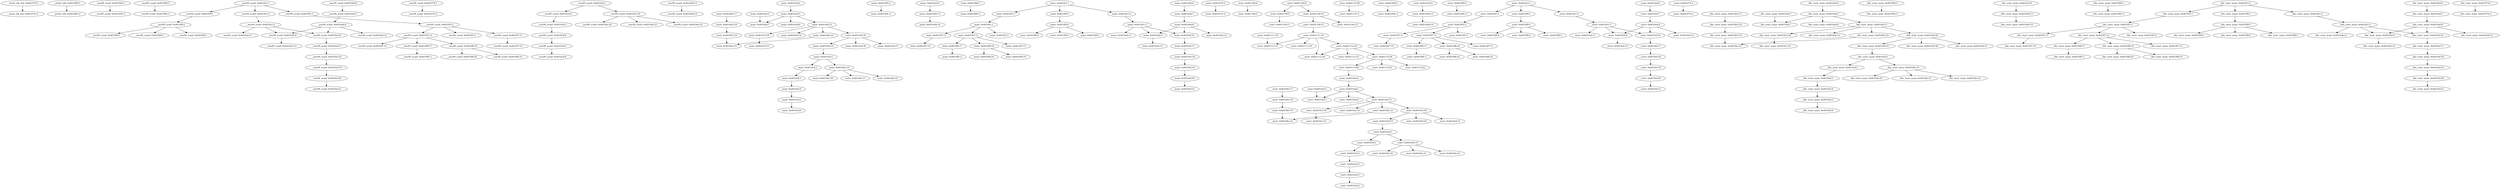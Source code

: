 strict digraph {
__stack_chk_fail_401074_3 [label="__stack_chk_fail: 0x401074:3"];
"__stack_chk_fail_401074_-2" [label="__stack_chk_fail: 0x401074:-2"];
__printf_chk_401084_3 [label="__printf_chk: 0x401084:3"];
"__printf_chk_401084_-2" [label="__printf_chk: 0x401084:-2"];
__isoc99_scanf_401094_3 [label="__isoc99_scanf: 0x401094:3"];
"__isoc99_scanf_401094_-2" [label="__isoc99_scanf: 0x401094:-2"];
__isoc99_scanf_401084_3 [label="__isoc99_scanf: 0x401084:3"];
"__isoc99_scanf_401084_-2" [label="__isoc99_scanf: 0x401084:-2"];
__isoc99_scanf_4010f9_1 [label="__isoc99_scanf: 0x4010f9:1"];
__isoc99_scanf_4010f9_2 [label="__isoc99_scanf: 0x4010f9:2"];
__isoc99_scanf_4010f9_3 [label="__isoc99_scanf: 0x4010f9:3"];
__isoc99_scanf_4010f9_4 [label="__isoc99_scanf: 0x4010f9:4"];
__isoc99_scanf_4010f9_5 [label="__isoc99_scanf: 0x4010f9:5"];
__isoc99_scanf_401074_3 [label="__isoc99_scanf: 0x401074:3"];
"__isoc99_scanf_401074_-2" [label="__isoc99_scanf: 0x401074:-2"];
__isoc99_scanf_4010e1_1 [label="__isoc99_scanf: 0x4010e1:1"];
__isoc99_scanf_4010e1_2 [label="__isoc99_scanf: 0x4010e1:2"];
__isoc99_scanf_4010f1_1 [label="__isoc99_scanf: 0x4010f1:1"];
__isoc99_scanf_4010e1_3 [label="__isoc99_scanf: 0x4010e1:3"];
__isoc99_scanf_4010e6_9 [label="__isoc99_scanf: 0x4010e6:9"];
__isoc99_scanf_4010e6_11 [label="__isoc99_scanf: 0x4010e6:11"];
__isoc99_scanf_4010ef_16 [label="__isoc99_scanf: 0x4010ef:16"];
__isoc99_scanf_4010e6_6 [label="__isoc99_scanf: 0x4010e6:6"];
__isoc99_scanf_4010e6_7 [label="__isoc99_scanf: 0x4010e6:7"];
__isoc99_scanf_4010e6_8 [label="__isoc99_scanf: 0x4010e6:8"];
__isoc99_scanf_4010e6_12 [label="__isoc99_scanf: 0x4010e6:12"];
__isoc99_scanf_4010e6_13 [label="__isoc99_scanf: 0x4010e6:13"];
__isoc99_scanf_4010ef_17 [label="__isoc99_scanf: 0x4010ef:17"];
__isoc99_scanf_4010ef_18 [label="__isoc99_scanf: 0x4010ef:18"];
__isoc99_scanf_4010ef_19 [label="__isoc99_scanf: 0x4010ef:19"];
__isoc99_scanf_4010ef_20 [label="__isoc99_scanf: 0x4010ef:20"];
__isoc99_scanf_4010ef_21 [label="__isoc99_scanf: 0x4010ef:21"];
__isoc99_scanf_4010f1_2 [label="__isoc99_scanf: 0x4010f1:2"];
__isoc99_scanf_4010f1_3 [label="__isoc99_scanf: 0x4010f1:3"];
__isoc99_scanf_4010f7_11 [label="__isoc99_scanf: 0x4010f7:11"];
__isoc99_scanf_4010f7_12 [label="__isoc99_scanf: 0x4010f7:12"];
__isoc99_scanf_4010f7_14 [label="__isoc99_scanf: 0x4010f7:14"];
__isoc99_scanf_4010f7_13 [label="__isoc99_scanf: 0x4010f7:13"];
__isoc99_scanf_4010f8_17 [label="__isoc99_scanf: 0x4010f8:17"];
__isoc99_scanf_4010f8_18 [label="__isoc99_scanf: 0x4010f8:18"];
"__isoc99_scanf_4010f8_-2" [label="__isoc99_scanf: 0x4010f8:-2"];
__isoc99_scanf_4010f8_19 [label="__isoc99_scanf: 0x4010f8:19"];
__isoc99_scanf_4010f8_20 [label="__isoc99_scanf: 0x4010f8:20"];
__isoc99_scanf_4010cd_1 [label="__isoc99_scanf: 0x4010cd:1"];
__isoc99_scanf_4010cd_2 [label="__isoc99_scanf: 0x4010cd:2"];
__isoc99_scanf_4010dc_19 [label="__isoc99_scanf: 0x4010dc:19"];
__isoc99_scanf_4010cd_3 [label="__isoc99_scanf: 0x4010cd:3"];
__isoc99_scanf_4010cd_4 [label="__isoc99_scanf: 0x4010cd:4"];
__isoc99_scanf_4010cd_5 [label="__isoc99_scanf: 0x4010cd:5"];
__isoc99_scanf_4010cd_6 [label="__isoc99_scanf: 0x4010cd:6"];
__isoc99_scanf_4010d4_13 [label="__isoc99_scanf: 0x4010d4:13"];
__isoc99_scanf_4010d4_14 [label="__isoc99_scanf: 0x4010d4:14"];
__isoc99_scanf_4010dc_20 [label="__isoc99_scanf: 0x4010dc:20"];
__isoc99_scanf_4010dc_21 [label="__isoc99_scanf: 0x4010dc:21"];
__isoc99_scanf_4010dc_22 [label="__isoc99_scanf: 0x4010dc:22"];
main_4010a4_4 [label="main: 0x4010a4:4"];
main_4010a4_5 [label="main: 0x4010a4:5"];
main_4010a4_6 [label="main: 0x4010a4:6"];
main_4010a4_7 [label="main: 0x4010a4:7"];
main_4010af_13 [label="main: 0x4010af:13"];
main_4010a4_3 [label="main: 0x4010a4:3"];
main_4010af_14 [label="main: 0x4010af:14"];
main_4010bc_22 [label="main: 0x4010bc:22"];
main_4010c3_30 [label="main: 0x4010c3:30"];
main_4010c8_34 [label="main: 0x4010c8:34"];
main_4010b3_17 [label="main: 0x4010b3:17"];
main_4010b3_18 [label="main: 0x4010b3:18"];
main_4010b3_19 [label="main: 0x4010b3:19"];
main_4010bc_23 [label="main: 0x4010bc:23"];
main_4010c3_31 [label="main: 0x4010c3:31"];
main_4010c8_35 [label="main: 0x4010c8:35"];
main_4010c8_36 [label="main: 0x4010c8:36"];
main_4010c8_37 [label="main: 0x4010c8:37"];
main_4010cd_1 [label="main: 0x4010cd:1"];
main_401094_3 [label="main: 0x401094:3"];
"main_401094_-2" [label="main: 0x401094:-2"];
main_4010cd_2 [label="main: 0x4010cd:2"];
main_4010dc_19 [label="main: 0x4010dc:19"];
main_4010cd_3 [label="main: 0x4010cd:3"];
main_4010cd_4 [label="main: 0x4010cd:4"];
main_4010cd_5 [label="main: 0x4010cd:5"];
main_4010cd_6 [label="main: 0x4010cd:6"];
main_4010d4_13 [label="main: 0x4010d4:13"];
main_4010d4_14 [label="main: 0x4010d4:14"];
main_4010dc_20 [label="main: 0x4010dc:20"];
main_4010dc_21 [label="main: 0x4010dc:21"];
main_4010dc_22 [label="main: 0x4010dc:22"];
main_401084_3 [label="main: 0x401084:3"];
"main_401084_-2" [label="main: 0x401084:-2"];
main_4010e1_1 [label="main: 0x4010e1:1"];
main_4010e1_2 [label="main: 0x4010e1:2"];
main_4010f1_1 [label="main: 0x4010f1:1"];
main_4010f9_1 [label="main: 0x4010f9:1"];
main_4010e1_3 [label="main: 0x4010e1:3"];
main_4010e6_9 [label="main: 0x4010e6:9"];
main_4010e6_11 [label="main: 0x4010e6:11"];
main_4010ef_16 [label="main: 0x4010ef:16"];
main_4010e6_6 [label="main: 0x4010e6:6"];
main_4010e6_7 [label="main: 0x4010e6:7"];
main_4010e6_8 [label="main: 0x4010e6:8"];
main_4010e6_12 [label="main: 0x4010e6:12"];
main_4010e6_13 [label="main: 0x4010e6:13"];
main_4010ef_17 [label="main: 0x4010ef:17"];
main_4010ef_18 [label="main: 0x4010ef:18"];
main_4010ef_19 [label="main: 0x4010ef:19"];
main_4010ef_20 [label="main: 0x4010ef:20"];
main_4010ef_21 [label="main: 0x4010ef:21"];
main_4010f1_2 [label="main: 0x4010f1:2"];
main_4010f1_3 [label="main: 0x4010f1:3"];
main_4010f7_11 [label="main: 0x4010f7:11"];
main_4010f7_12 [label="main: 0x4010f7:12"];
main_4010f7_14 [label="main: 0x4010f7:14"];
main_4010f7_13 [label="main: 0x4010f7:13"];
main_4010f8_17 [label="main: 0x4010f8:17"];
main_4010f8_18 [label="main: 0x4010f8:18"];
"main_4010f8_-2" [label="main: 0x4010f8:-2"];
main_4010f8_19 [label="main: 0x4010f8:19"];
main_4010f8_20 [label="main: 0x4010f8:20"];
main_4010f9_2 [label="main: 0x4010f9:2"];
main_4010f9_3 [label="main: 0x4010f9:3"];
main_4010f9_4 [label="main: 0x4010f9:4"];
main_4010f9_5 [label="main: 0x4010f9:5"];
main_401074_3 [label="main: 0x401074:3"];
"main_401074_-2" [label="main: 0x401074:-2"];
main_4010a5_9 [label="main: 0x4010a5:9"];
_start_401106_4 [label="_start: 0x401106:4"];
_start_401106_5 [label="_start: 0x401106:5"];
_start_401109_8 [label="_start: 0x401109:8"];
_start_401109_9 [label="_start: 0x401109:9"];
_start_401109_10 [label="_start: 0x401109:10"];
_start_401109_11 [label="_start: 0x401109:11"];
_start_40110a_13 [label="_start: 0x40110a:13"];
_start_40110d_15 [label="_start: 0x40110d:15"];
_start_401111_19 [label="_start: 0x401111:19"];
_start_401111_20 [label="_start: 0x401111:20"];
_start_401111_21 [label="_start: 0x401111:21"];
_start_401112_24 [label="_start: 0x401112:24"];
_start_401112_26 [label="_start: 0x401112:26"];
_start_401111_18 [label="_start: 0x401111:18"];
_start_401112_25 [label="_start: 0x401112:25"];
_start_40111f_39 [label="_start: 0x40111f:39"];
_start_40111f_40 [label="_start: 0x40111f:40"];
_start_40111f_41 [label="_start: 0x40111f:41"];
_start_40111f_42 [label="_start: 0x40111f:42"];
_start_4010a4_4 [label="_start: 0x4010a4:4"];
_start_40111f_38 [label="_start: 0x40111f:38"];
"_start_40111f_-2" [label="_start: 0x40111f:-2"];
_start_4010a4_5 [label="_start: 0x4010a4:5"];
_start_4010a4_6 [label="_start: 0x4010a4:6"];
_start_4010a4_7 [label="_start: 0x4010a4:7"];
_start_4010af_13 [label="_start: 0x4010af:13"];
_start_4010a4_3 [label="_start: 0x4010a4:3"];
_start_4010af_14 [label="_start: 0x4010af:14"];
_start_4010bc_22 [label="_start: 0x4010bc:22"];
_start_4010c3_30 [label="_start: 0x4010c3:30"];
_start_4010c8_34 [label="_start: 0x4010c8:34"];
_start_4010b3_17 [label="_start: 0x4010b3:17"];
_start_4010b3_18 [label="_start: 0x4010b3:18"];
_start_4010b3_19 [label="_start: 0x4010b3:19"];
_start_4010bc_23 [label="_start: 0x4010bc:23"];
_start_4010c3_31 [label="_start: 0x4010c3:31"];
_start_4010c8_35 [label="_start: 0x4010c8:35"];
_start_4010c8_36 [label="_start: 0x4010c8:36"];
_start_4010c8_37 [label="_start: 0x4010c8:37"];
_start_4010cd_1 [label="_start: 0x4010cd:1"];
_start_401094_3 [label="_start: 0x401094:3"];
"_start_401094_-2" [label="_start: 0x401094:-2"];
_start_4010cd_2 [label="_start: 0x4010cd:2"];
_start_4010dc_19 [label="_start: 0x4010dc:19"];
_start_4010cd_3 [label="_start: 0x4010cd:3"];
_start_4010cd_4 [label="_start: 0x4010cd:4"];
_start_4010cd_5 [label="_start: 0x4010cd:5"];
_start_4010cd_6 [label="_start: 0x4010cd:6"];
_start_4010d4_13 [label="_start: 0x4010d4:13"];
_start_4010d4_14 [label="_start: 0x4010d4:14"];
_start_4010dc_20 [label="_start: 0x4010dc:20"];
_start_4010dc_21 [label="_start: 0x4010dc:21"];
_start_4010dc_22 [label="_start: 0x4010dc:22"];
_start_401084_3 [label="_start: 0x401084:3"];
"_start_401084_-2" [label="_start: 0x401084:-2"];
_start_4010e1_1 [label="_start: 0x4010e1:1"];
_start_4010e1_2 [label="_start: 0x4010e1:2"];
_start_4010f1_1 [label="_start: 0x4010f1:1"];
_start_4010f9_1 [label="_start: 0x4010f9:1"];
_start_4010e1_3 [label="_start: 0x4010e1:3"];
_start_4010e6_9 [label="_start: 0x4010e6:9"];
_start_4010e6_11 [label="_start: 0x4010e6:11"];
_start_4010ef_16 [label="_start: 0x4010ef:16"];
_start_4010e6_6 [label="_start: 0x4010e6:6"];
_start_4010e6_7 [label="_start: 0x4010e6:7"];
_start_4010e6_8 [label="_start: 0x4010e6:8"];
_start_4010e6_12 [label="_start: 0x4010e6:12"];
_start_4010e6_13 [label="_start: 0x4010e6:13"];
_start_4010ef_17 [label="_start: 0x4010ef:17"];
_start_4010ef_18 [label="_start: 0x4010ef:18"];
_start_4010ef_19 [label="_start: 0x4010ef:19"];
_start_4010ef_20 [label="_start: 0x4010ef:20"];
_start_4010ef_21 [label="_start: 0x4010ef:21"];
_start_4010f1_2 [label="_start: 0x4010f1:2"];
_start_4010f1_3 [label="_start: 0x4010f1:3"];
_start_4010f7_11 [label="_start: 0x4010f7:11"];
_start_4010f7_12 [label="_start: 0x4010f7:12"];
_start_4010f7_14 [label="_start: 0x4010f7:14"];
_start_4010f7_13 [label="_start: 0x4010f7:13"];
_start_4010f8_17 [label="_start: 0x4010f8:17"];
_start_4010f8_18 [label="_start: 0x4010f8:18"];
"_start_4010f8_-2" [label="_start: 0x4010f8:-2"];
_start_4010f8_19 [label="_start: 0x4010f8:19"];
_start_4010f8_20 [label="_start: 0x4010f8:20"];
_start_4010f9_2 [label="_start: 0x4010f9:2"];
_start_4010f9_3 [label="_start: 0x4010f9:3"];
_start_4010f9_4 [label="_start: 0x4010f9:4"];
_start_4010f9_5 [label="_start: 0x4010f9:5"];
_start_401074_3 [label="_start: 0x401074:3"];
"_start_401074_-2" [label="_start: 0x401074:-2"];
_start_4010a5_9 [label="_start: 0x4010a5:9"];
__libc_start_main_4010a4_4 [label="__libc_start_main: 0x4010a4:4"];
__libc_start_main_4010a4_5 [label="__libc_start_main: 0x4010a4:5"];
__libc_start_main_4010a4_6 [label="__libc_start_main: 0x4010a4:6"];
__libc_start_main_4010a4_7 [label="__libc_start_main: 0x4010a4:7"];
__libc_start_main_4010af_13 [label="__libc_start_main: 0x4010af:13"];
__libc_start_main_4010a4_3 [label="__libc_start_main: 0x4010a4:3"];
__libc_start_main_4010af_14 [label="__libc_start_main: 0x4010af:14"];
__libc_start_main_4010bc_22 [label="__libc_start_main: 0x4010bc:22"];
__libc_start_main_4010c3_30 [label="__libc_start_main: 0x4010c3:30"];
__libc_start_main_4010c8_34 [label="__libc_start_main: 0x4010c8:34"];
__libc_start_main_4010b3_17 [label="__libc_start_main: 0x4010b3:17"];
__libc_start_main_4010b3_18 [label="__libc_start_main: 0x4010b3:18"];
__libc_start_main_4010b3_19 [label="__libc_start_main: 0x4010b3:19"];
__libc_start_main_4010bc_23 [label="__libc_start_main: 0x4010bc:23"];
__libc_start_main_4010c3_31 [label="__libc_start_main: 0x4010c3:31"];
__libc_start_main_4010c8_35 [label="__libc_start_main: 0x4010c8:35"];
__libc_start_main_4010c8_36 [label="__libc_start_main: 0x4010c8:36"];
__libc_start_main_4010c8_37 [label="__libc_start_main: 0x4010c8:37"];
__libc_start_main_4010cd_1 [label="__libc_start_main: 0x4010cd:1"];
__libc_start_main_401094_3 [label="__libc_start_main: 0x401094:3"];
"__libc_start_main_401094_-2" [label="__libc_start_main: 0x401094:-2"];
__libc_start_main_4010cd_2 [label="__libc_start_main: 0x4010cd:2"];
__libc_start_main_4010dc_19 [label="__libc_start_main: 0x4010dc:19"];
__libc_start_main_4010cd_3 [label="__libc_start_main: 0x4010cd:3"];
__libc_start_main_4010cd_4 [label="__libc_start_main: 0x4010cd:4"];
__libc_start_main_4010cd_5 [label="__libc_start_main: 0x4010cd:5"];
__libc_start_main_4010cd_6 [label="__libc_start_main: 0x4010cd:6"];
__libc_start_main_4010d4_13 [label="__libc_start_main: 0x4010d4:13"];
__libc_start_main_4010d4_14 [label="__libc_start_main: 0x4010d4:14"];
__libc_start_main_4010dc_20 [label="__libc_start_main: 0x4010dc:20"];
__libc_start_main_4010dc_21 [label="__libc_start_main: 0x4010dc:21"];
__libc_start_main_4010dc_22 [label="__libc_start_main: 0x4010dc:22"];
__libc_start_main_401084_3 [label="__libc_start_main: 0x401084:3"];
"__libc_start_main_401084_-2" [label="__libc_start_main: 0x401084:-2"];
__libc_start_main_4010e1_1 [label="__libc_start_main: 0x4010e1:1"];
__libc_start_main_4010e1_2 [label="__libc_start_main: 0x4010e1:2"];
__libc_start_main_4010f1_1 [label="__libc_start_main: 0x4010f1:1"];
__libc_start_main_4010f9_1 [label="__libc_start_main: 0x4010f9:1"];
__libc_start_main_4010e1_3 [label="__libc_start_main: 0x4010e1:3"];
__libc_start_main_4010e6_9 [label="__libc_start_main: 0x4010e6:9"];
__libc_start_main_4010e6_11 [label="__libc_start_main: 0x4010e6:11"];
__libc_start_main_4010ef_16 [label="__libc_start_main: 0x4010ef:16"];
__libc_start_main_4010e6_6 [label="__libc_start_main: 0x4010e6:6"];
__libc_start_main_4010e6_7 [label="__libc_start_main: 0x4010e6:7"];
__libc_start_main_4010e6_8 [label="__libc_start_main: 0x4010e6:8"];
__libc_start_main_4010e6_12 [label="__libc_start_main: 0x4010e6:12"];
__libc_start_main_4010e6_13 [label="__libc_start_main: 0x4010e6:13"];
__libc_start_main_4010ef_17 [label="__libc_start_main: 0x4010ef:17"];
__libc_start_main_4010ef_18 [label="__libc_start_main: 0x4010ef:18"];
__libc_start_main_4010ef_19 [label="__libc_start_main: 0x4010ef:19"];
__libc_start_main_4010ef_20 [label="__libc_start_main: 0x4010ef:20"];
__libc_start_main_4010ef_21 [label="__libc_start_main: 0x4010ef:21"];
__libc_start_main_4010f1_2 [label="__libc_start_main: 0x4010f1:2"];
__libc_start_main_4010f1_3 [label="__libc_start_main: 0x4010f1:3"];
__libc_start_main_4010f7_11 [label="__libc_start_main: 0x4010f7:11"];
__libc_start_main_4010f7_12 [label="__libc_start_main: 0x4010f7:12"];
__libc_start_main_4010f7_14 [label="__libc_start_main: 0x4010f7:14"];
__libc_start_main_4010f7_13 [label="__libc_start_main: 0x4010f7:13"];
__libc_start_main_4010f8_17 [label="__libc_start_main: 0x4010f8:17"];
__libc_start_main_4010f8_18 [label="__libc_start_main: 0x4010f8:18"];
"__libc_start_main_4010f8_-2" [label="__libc_start_main: 0x4010f8:-2"];
__libc_start_main_4010f8_19 [label="__libc_start_main: 0x4010f8:19"];
__libc_start_main_4010f8_20 [label="__libc_start_main: 0x4010f8:20"];
__libc_start_main_4010f9_2 [label="__libc_start_main: 0x4010f9:2"];
__libc_start_main_4010f9_3 [label="__libc_start_main: 0x4010f9:3"];
__libc_start_main_4010f9_4 [label="__libc_start_main: 0x4010f9:4"];
__libc_start_main_4010f9_5 [label="__libc_start_main: 0x4010f9:5"];
__libc_start_main_401074_3 [label="__libc_start_main: 0x401074:3"];
"__libc_start_main_401074_-2" [label="__libc_start_main: 0x401074:-2"];
__libc_start_main_4010a5_9 [label="__libc_start_main: 0x4010a5:9"];
__stack_chk_fail_401074_3 -> "__stack_chk_fail_401074_-2";
__printf_chk_401084_3 -> "__printf_chk_401084_-2";
__isoc99_scanf_401094_3 -> "__isoc99_scanf_401094_-2";
__isoc99_scanf_401084_3 -> "__isoc99_scanf_401084_-2";
__isoc99_scanf_4010f9_1 -> __isoc99_scanf_4010f9_2;
__isoc99_scanf_4010f9_2 -> __isoc99_scanf_4010f9_3;
__isoc99_scanf_4010f9_2 -> __isoc99_scanf_4010f9_4;
__isoc99_scanf_4010f9_2 -> __isoc99_scanf_4010f9_5;
__isoc99_scanf_401074_3 -> "__isoc99_scanf_401074_-2";
__isoc99_scanf_4010e1_1 -> __isoc99_scanf_4010e1_2;
__isoc99_scanf_4010e1_1 -> __isoc99_scanf_4010f1_1;
__isoc99_scanf_4010e1_1 -> __isoc99_scanf_4010f9_1;
__isoc99_scanf_4010e1_2 -> __isoc99_scanf_4010e1_3;
__isoc99_scanf_4010f1_1 -> __isoc99_scanf_4010f1_2;
__isoc99_scanf_4010e1_3 -> __isoc99_scanf_4010e6_9;
__isoc99_scanf_4010e1_3 -> __isoc99_scanf_4010e6_11;
__isoc99_scanf_4010e1_3 -> __isoc99_scanf_4010ef_16;
__isoc99_scanf_4010e6_9 -> __isoc99_scanf_4010e6_13;
__isoc99_scanf_4010ef_16 -> __isoc99_scanf_4010ef_17;
__isoc99_scanf_4010e6_6 -> __isoc99_scanf_4010e6_7;
__isoc99_scanf_4010e6_7 -> __isoc99_scanf_4010e6_8;
__isoc99_scanf_4010e6_8 -> __isoc99_scanf_4010e6_9;
__isoc99_scanf_4010e6_8 -> __isoc99_scanf_4010e6_12;
__isoc99_scanf_4010e6_8 -> __isoc99_scanf_4010ef_16;
__isoc99_scanf_4010ef_17 -> __isoc99_scanf_4010ef_18;
__isoc99_scanf_4010ef_18 -> __isoc99_scanf_4010ef_19;
__isoc99_scanf_4010ef_19 -> __isoc99_scanf_4010ef_20;
__isoc99_scanf_4010ef_20 -> __isoc99_scanf_4010ef_21;
__isoc99_scanf_4010f1_2 -> __isoc99_scanf_4010f1_3;
__isoc99_scanf_4010f1_2 -> __isoc99_scanf_4010f7_11;
__isoc99_scanf_4010f1_2 -> __isoc99_scanf_4010f7_12;
__isoc99_scanf_4010f7_11 -> __isoc99_scanf_4010f7_14;
__isoc99_scanf_4010f7_12 -> __isoc99_scanf_4010f7_13;
__isoc99_scanf_4010f7_12 -> __isoc99_scanf_4010f8_17;
__isoc99_scanf_4010f7_12 -> __isoc99_scanf_4010f8_18;
__isoc99_scanf_4010f8_17 -> "__isoc99_scanf_4010f8_-2";
__isoc99_scanf_4010f8_18 -> __isoc99_scanf_4010f8_19;
__isoc99_scanf_4010f8_18 -> __isoc99_scanf_4010f8_20;
__isoc99_scanf_4010cd_1 -> __isoc99_scanf_4010cd_2;
__isoc99_scanf_4010cd_1 -> __isoc99_scanf_4010dc_19;
__isoc99_scanf_4010cd_2 -> __isoc99_scanf_4010cd_3;
__isoc99_scanf_4010dc_19 -> __isoc99_scanf_4010dc_20;
__isoc99_scanf_4010dc_19 -> __isoc99_scanf_4010dc_21;
__isoc99_scanf_4010dc_19 -> __isoc99_scanf_4010dc_22;
__isoc99_scanf_4010cd_3 -> __isoc99_scanf_4010cd_4;
__isoc99_scanf_4010cd_4 -> __isoc99_scanf_4010cd_5;
__isoc99_scanf_4010cd_5 -> __isoc99_scanf_4010cd_6;
__isoc99_scanf_4010d4_13 -> __isoc99_scanf_4010d4_14;
main_4010a4_4 -> main_4010a4_5;
main_4010a4_5 -> main_4010a4_6;
main_4010a4_5 -> main_4010a4_7;
main_4010a4_5 -> main_4010af_13;
main_4010af_13 -> main_4010af_14;
main_4010af_13 -> main_4010bc_22;
main_4010af_13 -> main_4010c3_30;
main_4010af_13 -> main_4010c8_34;
main_4010a4_3 -> main_4010a4_7;
main_4010bc_22 -> main_4010bc_23;
main_4010c3_30 -> main_4010c3_31;
main_4010c8_34 -> main_4010c8_35;
main_4010c8_34 -> main_4010c8_36;
main_4010c8_34 -> main_4010c8_37;
main_4010b3_17 -> main_4010b3_18;
main_4010b3_18 -> main_4010b3_19;
main_4010b3_19 -> main_4010bc_23;
main_4010c8_35 -> main_4010cd_1;
main_4010cd_1 -> main_4010cd_2;
main_4010cd_1 -> main_4010dc_19;
main_401094_3 -> "main_401094_-2";
main_4010cd_2 -> main_4010cd_3;
main_4010dc_19 -> main_4010dc_20;
main_4010dc_19 -> main_4010dc_21;
main_4010dc_19 -> main_4010dc_22;
main_4010cd_3 -> main_4010cd_4;
main_4010cd_4 -> main_4010cd_5;
main_4010cd_5 -> main_4010cd_6;
main_4010d4_13 -> main_4010d4_14;
main_401084_3 -> "main_401084_-2";
main_4010e1_1 -> main_4010e1_2;
main_4010e1_1 -> main_4010f1_1;
main_4010e1_1 -> main_4010f9_1;
main_4010e1_2 -> main_4010e1_3;
main_4010f1_1 -> main_4010f1_2;
main_4010f9_1 -> main_4010f9_2;
main_4010e1_3 -> main_4010e6_9;
main_4010e1_3 -> main_4010e6_11;
main_4010e1_3 -> main_4010ef_16;
main_4010e6_9 -> main_4010e6_13;
main_4010ef_16 -> main_4010ef_17;
main_4010e6_6 -> main_4010e6_7;
main_4010e6_7 -> main_4010e6_8;
main_4010e6_8 -> main_4010e6_9;
main_4010e6_8 -> main_4010e6_12;
main_4010e6_8 -> main_4010ef_16;
main_4010ef_17 -> main_4010ef_18;
main_4010ef_18 -> main_4010ef_19;
main_4010ef_19 -> main_4010ef_20;
main_4010ef_20 -> main_4010ef_21;
main_4010f1_2 -> main_4010f1_3;
main_4010f1_2 -> main_4010f7_11;
main_4010f1_2 -> main_4010f7_12;
main_4010f7_11 -> main_4010f7_14;
main_4010f7_12 -> main_4010f7_13;
main_4010f7_12 -> main_4010f8_17;
main_4010f7_12 -> main_4010f8_18;
main_4010f8_17 -> "main_4010f8_-2";
main_4010f8_18 -> main_4010f8_19;
main_4010f8_18 -> main_4010f8_20;
main_4010f9_2 -> main_4010f9_3;
main_4010f9_2 -> main_4010f9_4;
main_4010f9_2 -> main_4010f9_5;
main_401074_3 -> "main_401074_-2";
main_4010a5_9 -> main_4010d4_13;
_start_401106_4 -> _start_401106_5;
_start_401109_8 -> _start_401109_9;
_start_401109_8 -> _start_401109_10;
_start_401109_9 -> _start_401109_11;
_start_401109_10 -> _start_40110a_13;
_start_401109_10 -> _start_40110d_15;
_start_40110d_15 -> _start_401111_19;
_start_401111_19 -> _start_401111_20;
_start_401111_19 -> _start_401111_21;
_start_401111_19 -> _start_401112_24;
_start_401111_19 -> _start_401112_26;
_start_401112_24 -> _start_401112_25;
_start_401112_24 -> _start_401112_26;
_start_401112_24 -> _start_40111f_39;
_start_401111_18 -> _start_401111_21;
_start_40111f_39 -> _start_40111f_40;
_start_40111f_39 -> _start_40111f_41;
_start_40111f_39 -> _start_40111f_42;
_start_40111f_40 -> _start_4010a4_4;
_start_4010a4_4 -> _start_4010a4_5;
_start_40111f_38 -> "_start_40111f_-2";
_start_4010a4_5 -> _start_4010a4_6;
_start_4010a4_5 -> _start_4010a4_7;
_start_4010a4_5 -> _start_4010af_13;
_start_4010af_13 -> _start_4010af_14;
_start_4010af_13 -> _start_4010bc_22;
_start_4010af_13 -> _start_4010c3_30;
_start_4010af_13 -> _start_4010c8_34;
_start_4010a4_3 -> _start_4010a4_7;
_start_4010bc_22 -> _start_4010bc_23;
_start_4010c3_30 -> _start_4010c3_31;
_start_4010c8_34 -> _start_4010c8_35;
_start_4010c8_34 -> _start_4010c8_36;
_start_4010c8_34 -> _start_4010c8_37;
_start_4010b3_17 -> _start_4010b3_18;
_start_4010b3_18 -> _start_4010b3_19;
_start_4010b3_19 -> _start_4010bc_23;
_start_4010c8_35 -> _start_4010cd_1;
_start_4010cd_1 -> _start_4010cd_2;
_start_4010cd_1 -> _start_4010dc_19;
_start_401094_3 -> "_start_401094_-2";
_start_4010cd_2 -> _start_4010cd_3;
_start_4010dc_19 -> _start_4010dc_20;
_start_4010dc_19 -> _start_4010dc_21;
_start_4010dc_19 -> _start_4010dc_22;
_start_4010cd_3 -> _start_4010cd_4;
_start_4010cd_4 -> _start_4010cd_5;
_start_4010cd_5 -> _start_4010cd_6;
_start_4010d4_13 -> _start_4010d4_14;
_start_401084_3 -> "_start_401084_-2";
_start_4010e1_1 -> _start_4010e1_2;
_start_4010e1_1 -> _start_4010f1_1;
_start_4010e1_1 -> _start_4010f9_1;
_start_4010e1_2 -> _start_4010e1_3;
_start_4010f1_1 -> _start_4010f1_2;
_start_4010f9_1 -> _start_4010f9_2;
_start_4010e1_3 -> _start_4010e6_9;
_start_4010e1_3 -> _start_4010e6_11;
_start_4010e1_3 -> _start_4010ef_16;
_start_4010e6_9 -> _start_4010e6_13;
_start_4010ef_16 -> _start_4010ef_17;
_start_4010e6_6 -> _start_4010e6_7;
_start_4010e6_7 -> _start_4010e6_8;
_start_4010e6_8 -> _start_4010e6_9;
_start_4010e6_8 -> _start_4010e6_12;
_start_4010e6_8 -> _start_4010ef_16;
_start_4010ef_17 -> _start_4010ef_18;
_start_4010ef_18 -> _start_4010ef_19;
_start_4010ef_19 -> _start_4010ef_20;
_start_4010ef_20 -> _start_4010ef_21;
_start_4010f1_2 -> _start_4010f1_3;
_start_4010f1_2 -> _start_4010f7_11;
_start_4010f1_2 -> _start_4010f7_12;
_start_4010f7_11 -> _start_4010f7_14;
_start_4010f7_12 -> _start_4010f7_13;
_start_4010f7_12 -> _start_4010f8_17;
_start_4010f7_12 -> _start_4010f8_18;
_start_4010f8_17 -> "_start_4010f8_-2";
_start_4010f8_18 -> _start_4010f8_19;
_start_4010f8_18 -> _start_4010f8_20;
_start_4010f9_2 -> _start_4010f9_3;
_start_4010f9_2 -> _start_4010f9_4;
_start_4010f9_2 -> _start_4010f9_5;
_start_401074_3 -> "_start_401074_-2";
_start_4010a5_9 -> _start_4010d4_13;
__libc_start_main_4010a4_4 -> __libc_start_main_4010a4_5;
__libc_start_main_4010a4_5 -> __libc_start_main_4010a4_6;
__libc_start_main_4010a4_5 -> __libc_start_main_4010a4_7;
__libc_start_main_4010a4_5 -> __libc_start_main_4010af_13;
__libc_start_main_4010af_13 -> __libc_start_main_4010af_14;
__libc_start_main_4010af_13 -> __libc_start_main_4010bc_22;
__libc_start_main_4010af_13 -> __libc_start_main_4010c3_30;
__libc_start_main_4010af_13 -> __libc_start_main_4010c8_34;
__libc_start_main_4010a4_3 -> __libc_start_main_4010a4_7;
__libc_start_main_4010bc_22 -> __libc_start_main_4010bc_23;
__libc_start_main_4010c3_30 -> __libc_start_main_4010c3_31;
__libc_start_main_4010c8_34 -> __libc_start_main_4010c8_35;
__libc_start_main_4010c8_34 -> __libc_start_main_4010c8_36;
__libc_start_main_4010c8_34 -> __libc_start_main_4010c8_37;
__libc_start_main_4010b3_17 -> __libc_start_main_4010b3_18;
__libc_start_main_4010b3_18 -> __libc_start_main_4010b3_19;
__libc_start_main_4010b3_19 -> __libc_start_main_4010bc_23;
__libc_start_main_4010c8_35 -> __libc_start_main_4010cd_1;
__libc_start_main_4010cd_1 -> __libc_start_main_4010cd_2;
__libc_start_main_4010cd_1 -> __libc_start_main_4010dc_19;
__libc_start_main_401094_3 -> "__libc_start_main_401094_-2";
__libc_start_main_4010cd_2 -> __libc_start_main_4010cd_3;
__libc_start_main_4010dc_19 -> __libc_start_main_4010dc_20;
__libc_start_main_4010dc_19 -> __libc_start_main_4010dc_21;
__libc_start_main_4010dc_19 -> __libc_start_main_4010dc_22;
__libc_start_main_4010cd_3 -> __libc_start_main_4010cd_4;
__libc_start_main_4010cd_4 -> __libc_start_main_4010cd_5;
__libc_start_main_4010cd_5 -> __libc_start_main_4010cd_6;
__libc_start_main_4010d4_13 -> __libc_start_main_4010d4_14;
__libc_start_main_401084_3 -> "__libc_start_main_401084_-2";
__libc_start_main_4010e1_1 -> __libc_start_main_4010e1_2;
__libc_start_main_4010e1_1 -> __libc_start_main_4010f1_1;
__libc_start_main_4010e1_1 -> __libc_start_main_4010f9_1;
__libc_start_main_4010e1_2 -> __libc_start_main_4010e1_3;
__libc_start_main_4010f1_1 -> __libc_start_main_4010f1_2;
__libc_start_main_4010f9_1 -> __libc_start_main_4010f9_2;
__libc_start_main_4010e1_3 -> __libc_start_main_4010e6_9;
__libc_start_main_4010e1_3 -> __libc_start_main_4010e6_11;
__libc_start_main_4010e1_3 -> __libc_start_main_4010ef_16;
__libc_start_main_4010e6_9 -> __libc_start_main_4010e6_13;
__libc_start_main_4010ef_16 -> __libc_start_main_4010ef_17;
__libc_start_main_4010e6_6 -> __libc_start_main_4010e6_7;
__libc_start_main_4010e6_7 -> __libc_start_main_4010e6_8;
__libc_start_main_4010e6_8 -> __libc_start_main_4010e6_9;
__libc_start_main_4010e6_8 -> __libc_start_main_4010e6_12;
__libc_start_main_4010e6_8 -> __libc_start_main_4010ef_16;
__libc_start_main_4010ef_17 -> __libc_start_main_4010ef_18;
__libc_start_main_4010ef_18 -> __libc_start_main_4010ef_19;
__libc_start_main_4010ef_19 -> __libc_start_main_4010ef_20;
__libc_start_main_4010ef_20 -> __libc_start_main_4010ef_21;
__libc_start_main_4010f1_2 -> __libc_start_main_4010f1_3;
__libc_start_main_4010f1_2 -> __libc_start_main_4010f7_11;
__libc_start_main_4010f1_2 -> __libc_start_main_4010f7_12;
__libc_start_main_4010f7_11 -> __libc_start_main_4010f7_14;
__libc_start_main_4010f7_12 -> __libc_start_main_4010f7_13;
__libc_start_main_4010f7_12 -> __libc_start_main_4010f8_17;
__libc_start_main_4010f7_12 -> __libc_start_main_4010f8_18;
__libc_start_main_4010f8_17 -> "__libc_start_main_4010f8_-2";
__libc_start_main_4010f8_18 -> __libc_start_main_4010f8_19;
__libc_start_main_4010f8_18 -> __libc_start_main_4010f8_20;
__libc_start_main_4010f9_2 -> __libc_start_main_4010f9_3;
__libc_start_main_4010f9_2 -> __libc_start_main_4010f9_4;
__libc_start_main_4010f9_2 -> __libc_start_main_4010f9_5;
__libc_start_main_401074_3 -> "__libc_start_main_401074_-2";
__libc_start_main_4010a5_9 -> __libc_start_main_4010d4_13;
}
